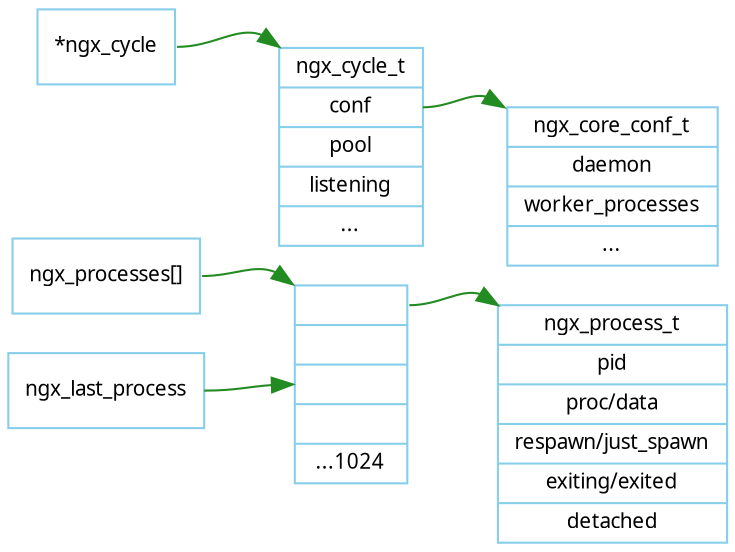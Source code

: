 digraph ngx_process_data_structure {
   rankdir=LR;
   node [shape=record, color=skyblue, fontname="Verdana", fontsize=10];
   edge [color=forestgreen, fontname="Verdana", fontsize=10];

   // process
   ngx_processes [label="ngx_processes[]"];
   ngx_last_process [label="ngx_last_process"];
   ngx_processes_array [label="<1>|<2>|<3>||...1024"];
   ngx_process_t [label="ngx_process_t|<pid>pid|<proc>proc/data|respawn/just_spawn|exiting/exited|detached"];

   ngx_processes:e -> ngx_processes_array:nw;
   ngx_last_process:e -> ngx_processes_array:3;
   ngx_processes_array:1 -> ngx_process_t:nw;

   // cycle
   ngx_cycle [label="*ngx_cycle"];
   ngx_cycle_t [label="ngx_cycle_t|<conf>conf|pool|listening|..."];
   ngx_core_conf_t [label="ngx_core_conf_t|<daemon>daemon|<worker_processes>worker_processes|..."];
   
   ngx_cycle:e->ngx_cycle_t:nw;
   ngx_cycle_t:conf -> ngx_core_conf_t:nw;
}